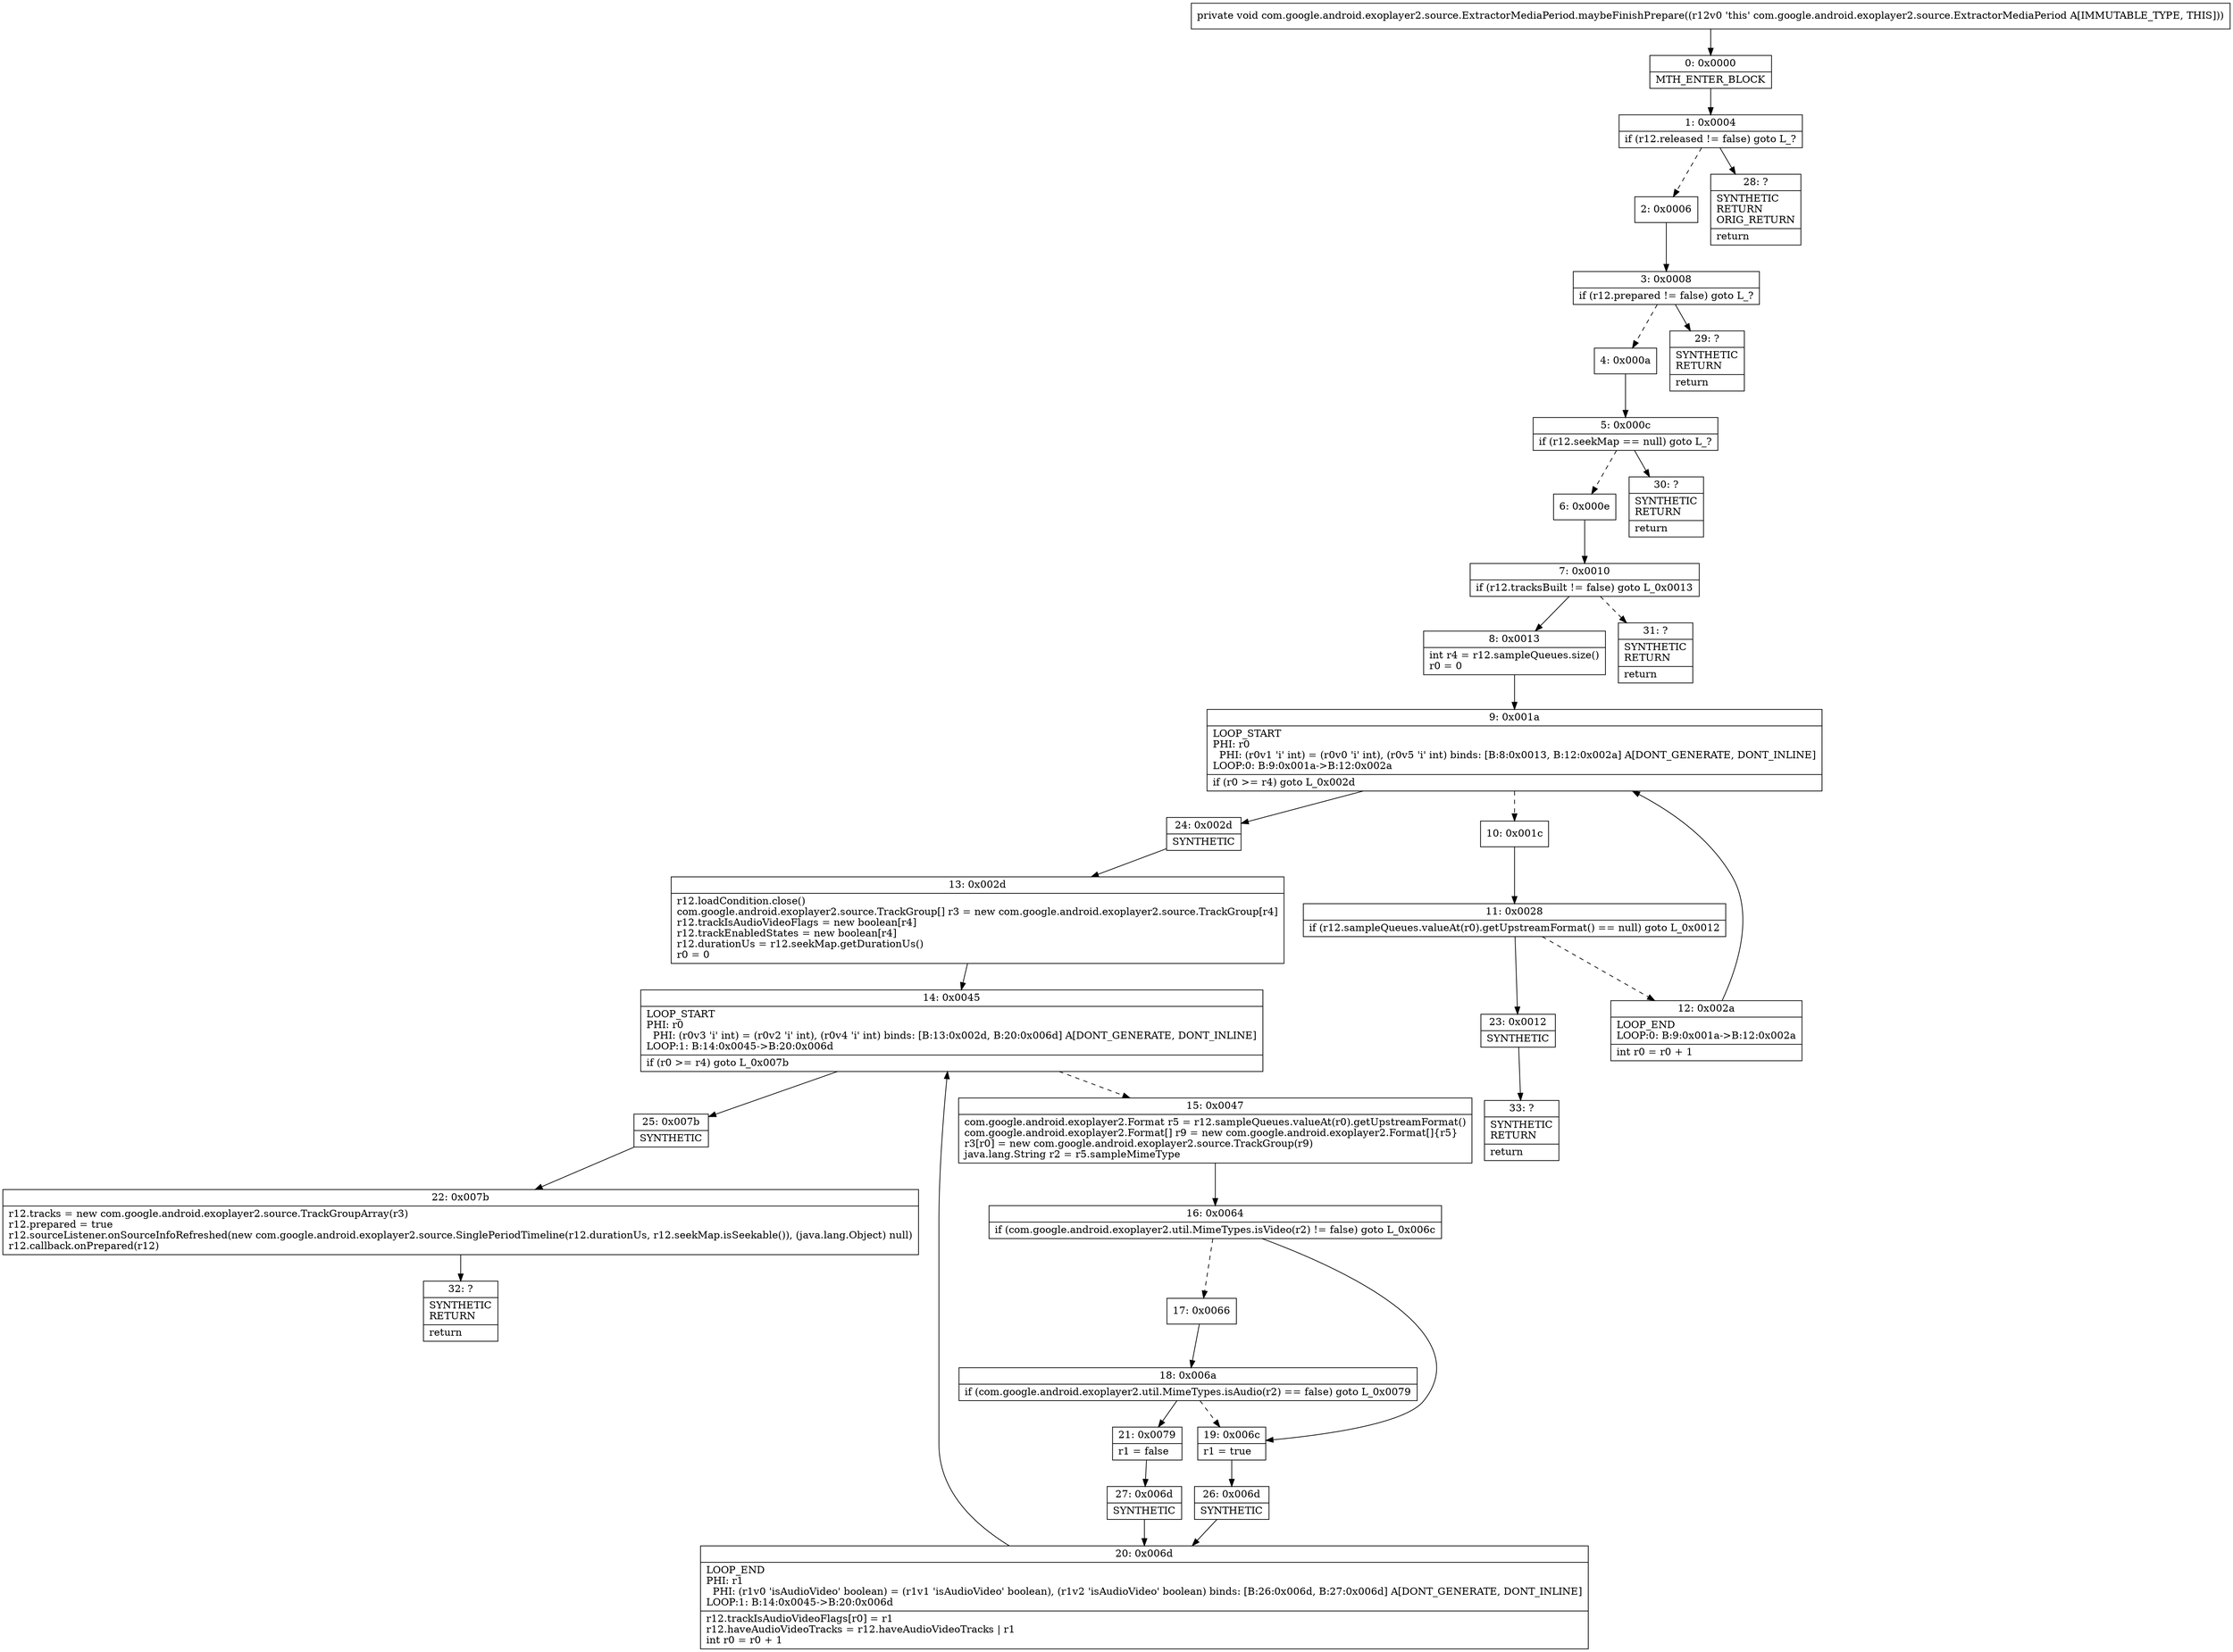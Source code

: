 digraph "CFG forcom.google.android.exoplayer2.source.ExtractorMediaPeriod.maybeFinishPrepare()V" {
Node_0 [shape=record,label="{0\:\ 0x0000|MTH_ENTER_BLOCK\l}"];
Node_1 [shape=record,label="{1\:\ 0x0004|if (r12.released != false) goto L_?\l}"];
Node_2 [shape=record,label="{2\:\ 0x0006}"];
Node_3 [shape=record,label="{3\:\ 0x0008|if (r12.prepared != false) goto L_?\l}"];
Node_4 [shape=record,label="{4\:\ 0x000a}"];
Node_5 [shape=record,label="{5\:\ 0x000c|if (r12.seekMap == null) goto L_?\l}"];
Node_6 [shape=record,label="{6\:\ 0x000e}"];
Node_7 [shape=record,label="{7\:\ 0x0010|if (r12.tracksBuilt != false) goto L_0x0013\l}"];
Node_8 [shape=record,label="{8\:\ 0x0013|int r4 = r12.sampleQueues.size()\lr0 = 0\l}"];
Node_9 [shape=record,label="{9\:\ 0x001a|LOOP_START\lPHI: r0 \l  PHI: (r0v1 'i' int) = (r0v0 'i' int), (r0v5 'i' int) binds: [B:8:0x0013, B:12:0x002a] A[DONT_GENERATE, DONT_INLINE]\lLOOP:0: B:9:0x001a\-\>B:12:0x002a\l|if (r0 \>= r4) goto L_0x002d\l}"];
Node_10 [shape=record,label="{10\:\ 0x001c}"];
Node_11 [shape=record,label="{11\:\ 0x0028|if (r12.sampleQueues.valueAt(r0).getUpstreamFormat() == null) goto L_0x0012\l}"];
Node_12 [shape=record,label="{12\:\ 0x002a|LOOP_END\lLOOP:0: B:9:0x001a\-\>B:12:0x002a\l|int r0 = r0 + 1\l}"];
Node_13 [shape=record,label="{13\:\ 0x002d|r12.loadCondition.close()\lcom.google.android.exoplayer2.source.TrackGroup[] r3 = new com.google.android.exoplayer2.source.TrackGroup[r4]\lr12.trackIsAudioVideoFlags = new boolean[r4]\lr12.trackEnabledStates = new boolean[r4]\lr12.durationUs = r12.seekMap.getDurationUs()\lr0 = 0\l}"];
Node_14 [shape=record,label="{14\:\ 0x0045|LOOP_START\lPHI: r0 \l  PHI: (r0v3 'i' int) = (r0v2 'i' int), (r0v4 'i' int) binds: [B:13:0x002d, B:20:0x006d] A[DONT_GENERATE, DONT_INLINE]\lLOOP:1: B:14:0x0045\-\>B:20:0x006d\l|if (r0 \>= r4) goto L_0x007b\l}"];
Node_15 [shape=record,label="{15\:\ 0x0047|com.google.android.exoplayer2.Format r5 = r12.sampleQueues.valueAt(r0).getUpstreamFormat()\lcom.google.android.exoplayer2.Format[] r9 = new com.google.android.exoplayer2.Format[]\{r5\}\lr3[r0] = new com.google.android.exoplayer2.source.TrackGroup(r9)\ljava.lang.String r2 = r5.sampleMimeType\l}"];
Node_16 [shape=record,label="{16\:\ 0x0064|if (com.google.android.exoplayer2.util.MimeTypes.isVideo(r2) != false) goto L_0x006c\l}"];
Node_17 [shape=record,label="{17\:\ 0x0066}"];
Node_18 [shape=record,label="{18\:\ 0x006a|if (com.google.android.exoplayer2.util.MimeTypes.isAudio(r2) == false) goto L_0x0079\l}"];
Node_19 [shape=record,label="{19\:\ 0x006c|r1 = true\l}"];
Node_20 [shape=record,label="{20\:\ 0x006d|LOOP_END\lPHI: r1 \l  PHI: (r1v0 'isAudioVideo' boolean) = (r1v1 'isAudioVideo' boolean), (r1v2 'isAudioVideo' boolean) binds: [B:26:0x006d, B:27:0x006d] A[DONT_GENERATE, DONT_INLINE]\lLOOP:1: B:14:0x0045\-\>B:20:0x006d\l|r12.trackIsAudioVideoFlags[r0] = r1\lr12.haveAudioVideoTracks = r12.haveAudioVideoTracks \| r1\lint r0 = r0 + 1\l}"];
Node_21 [shape=record,label="{21\:\ 0x0079|r1 = false\l}"];
Node_22 [shape=record,label="{22\:\ 0x007b|r12.tracks = new com.google.android.exoplayer2.source.TrackGroupArray(r3)\lr12.prepared = true\lr12.sourceListener.onSourceInfoRefreshed(new com.google.android.exoplayer2.source.SinglePeriodTimeline(r12.durationUs, r12.seekMap.isSeekable()), (java.lang.Object) null)\lr12.callback.onPrepared(r12)\l}"];
Node_23 [shape=record,label="{23\:\ 0x0012|SYNTHETIC\l}"];
Node_24 [shape=record,label="{24\:\ 0x002d|SYNTHETIC\l}"];
Node_25 [shape=record,label="{25\:\ 0x007b|SYNTHETIC\l}"];
Node_26 [shape=record,label="{26\:\ 0x006d|SYNTHETIC\l}"];
Node_27 [shape=record,label="{27\:\ 0x006d|SYNTHETIC\l}"];
Node_28 [shape=record,label="{28\:\ ?|SYNTHETIC\lRETURN\lORIG_RETURN\l|return\l}"];
Node_29 [shape=record,label="{29\:\ ?|SYNTHETIC\lRETURN\l|return\l}"];
Node_30 [shape=record,label="{30\:\ ?|SYNTHETIC\lRETURN\l|return\l}"];
Node_31 [shape=record,label="{31\:\ ?|SYNTHETIC\lRETURN\l|return\l}"];
Node_32 [shape=record,label="{32\:\ ?|SYNTHETIC\lRETURN\l|return\l}"];
Node_33 [shape=record,label="{33\:\ ?|SYNTHETIC\lRETURN\l|return\l}"];
MethodNode[shape=record,label="{private void com.google.android.exoplayer2.source.ExtractorMediaPeriod.maybeFinishPrepare((r12v0 'this' com.google.android.exoplayer2.source.ExtractorMediaPeriod A[IMMUTABLE_TYPE, THIS])) }"];
MethodNode -> Node_0;
Node_0 -> Node_1;
Node_1 -> Node_2[style=dashed];
Node_1 -> Node_28;
Node_2 -> Node_3;
Node_3 -> Node_4[style=dashed];
Node_3 -> Node_29;
Node_4 -> Node_5;
Node_5 -> Node_6[style=dashed];
Node_5 -> Node_30;
Node_6 -> Node_7;
Node_7 -> Node_8;
Node_7 -> Node_31[style=dashed];
Node_8 -> Node_9;
Node_9 -> Node_10[style=dashed];
Node_9 -> Node_24;
Node_10 -> Node_11;
Node_11 -> Node_12[style=dashed];
Node_11 -> Node_23;
Node_12 -> Node_9;
Node_13 -> Node_14;
Node_14 -> Node_15[style=dashed];
Node_14 -> Node_25;
Node_15 -> Node_16;
Node_16 -> Node_17[style=dashed];
Node_16 -> Node_19;
Node_17 -> Node_18;
Node_18 -> Node_19[style=dashed];
Node_18 -> Node_21;
Node_19 -> Node_26;
Node_20 -> Node_14;
Node_21 -> Node_27;
Node_22 -> Node_32;
Node_23 -> Node_33;
Node_24 -> Node_13;
Node_25 -> Node_22;
Node_26 -> Node_20;
Node_27 -> Node_20;
}

